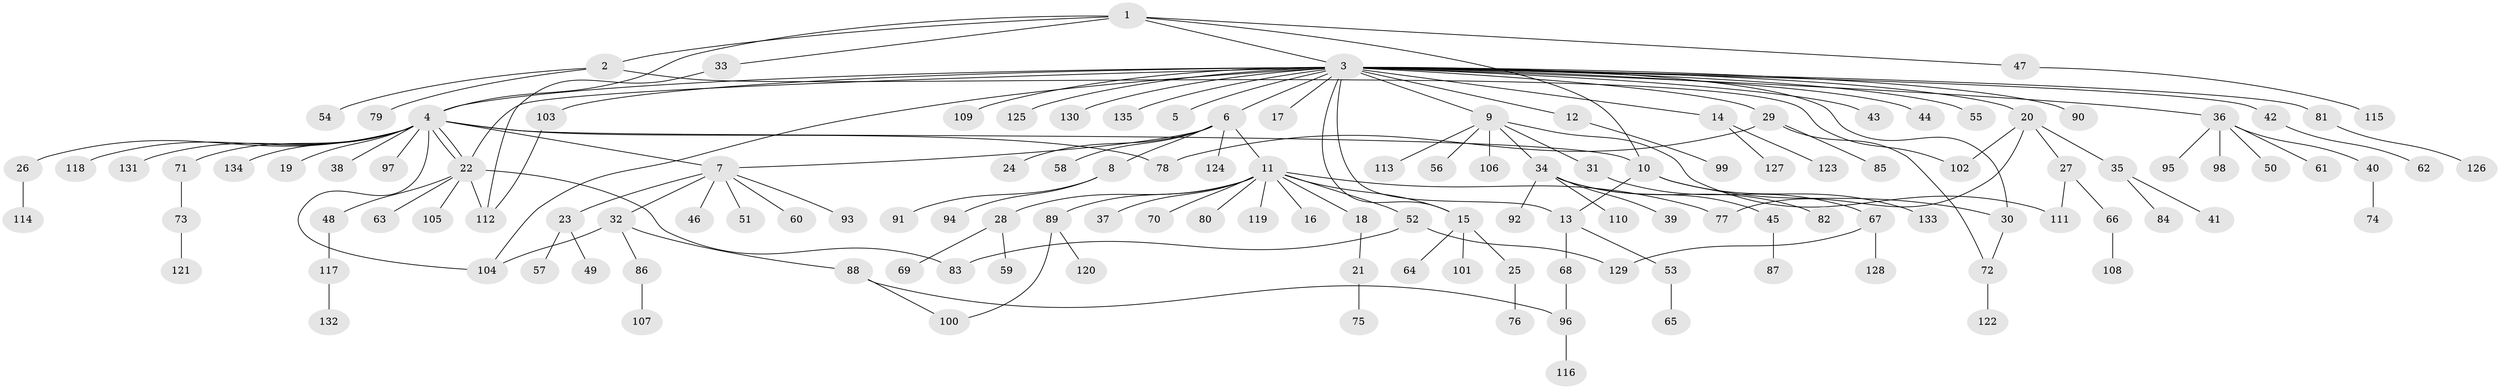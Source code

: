 // coarse degree distribution, {1: 0.5578947368421052, 14: 0.010526315789473684, 6: 0.042105263157894736, 3: 0.08421052631578947, 2: 0.2, 4: 0.042105263157894736, 7: 0.010526315789473684, 5: 0.031578947368421054, 11: 0.010526315789473684, 26: 0.010526315789473684}
// Generated by graph-tools (version 1.1) at 2025/36/03/04/25 23:36:44]
// undirected, 135 vertices, 155 edges
graph export_dot {
  node [color=gray90,style=filled];
  1;
  2;
  3;
  4;
  5;
  6;
  7;
  8;
  9;
  10;
  11;
  12;
  13;
  14;
  15;
  16;
  17;
  18;
  19;
  20;
  21;
  22;
  23;
  24;
  25;
  26;
  27;
  28;
  29;
  30;
  31;
  32;
  33;
  34;
  35;
  36;
  37;
  38;
  39;
  40;
  41;
  42;
  43;
  44;
  45;
  46;
  47;
  48;
  49;
  50;
  51;
  52;
  53;
  54;
  55;
  56;
  57;
  58;
  59;
  60;
  61;
  62;
  63;
  64;
  65;
  66;
  67;
  68;
  69;
  70;
  71;
  72;
  73;
  74;
  75;
  76;
  77;
  78;
  79;
  80;
  81;
  82;
  83;
  84;
  85;
  86;
  87;
  88;
  89;
  90;
  91;
  92;
  93;
  94;
  95;
  96;
  97;
  98;
  99;
  100;
  101;
  102;
  103;
  104;
  105;
  106;
  107;
  108;
  109;
  110;
  111;
  112;
  113;
  114;
  115;
  116;
  117;
  118;
  119;
  120;
  121;
  122;
  123;
  124;
  125;
  126;
  127;
  128;
  129;
  130;
  131;
  132;
  133;
  134;
  135;
  1 -- 2;
  1 -- 3;
  1 -- 4;
  1 -- 10;
  1 -- 33;
  1 -- 47;
  2 -- 54;
  2 -- 79;
  2 -- 102;
  3 -- 4;
  3 -- 5;
  3 -- 6;
  3 -- 9;
  3 -- 12;
  3 -- 13;
  3 -- 14;
  3 -- 15;
  3 -- 17;
  3 -- 20;
  3 -- 22;
  3 -- 29;
  3 -- 30;
  3 -- 36;
  3 -- 42;
  3 -- 43;
  3 -- 44;
  3 -- 55;
  3 -- 81;
  3 -- 90;
  3 -- 103;
  3 -- 104;
  3 -- 109;
  3 -- 125;
  3 -- 130;
  3 -- 135;
  4 -- 7;
  4 -- 10;
  4 -- 19;
  4 -- 22;
  4 -- 22;
  4 -- 26;
  4 -- 38;
  4 -- 71;
  4 -- 78;
  4 -- 97;
  4 -- 104;
  4 -- 118;
  4 -- 131;
  4 -- 134;
  6 -- 7;
  6 -- 8;
  6 -- 11;
  6 -- 24;
  6 -- 58;
  6 -- 124;
  7 -- 23;
  7 -- 32;
  7 -- 46;
  7 -- 51;
  7 -- 60;
  7 -- 93;
  8 -- 91;
  8 -- 94;
  9 -- 31;
  9 -- 34;
  9 -- 56;
  9 -- 106;
  9 -- 111;
  9 -- 113;
  10 -- 13;
  10 -- 30;
  10 -- 133;
  11 -- 15;
  11 -- 16;
  11 -- 18;
  11 -- 28;
  11 -- 37;
  11 -- 52;
  11 -- 70;
  11 -- 77;
  11 -- 80;
  11 -- 89;
  11 -- 119;
  12 -- 99;
  13 -- 53;
  13 -- 68;
  14 -- 123;
  14 -- 127;
  15 -- 25;
  15 -- 64;
  15 -- 101;
  18 -- 21;
  20 -- 27;
  20 -- 35;
  20 -- 77;
  20 -- 102;
  21 -- 75;
  22 -- 48;
  22 -- 63;
  22 -- 83;
  22 -- 105;
  22 -- 112;
  23 -- 49;
  23 -- 57;
  25 -- 76;
  26 -- 114;
  27 -- 66;
  27 -- 111;
  28 -- 59;
  28 -- 69;
  29 -- 72;
  29 -- 78;
  29 -- 85;
  30 -- 72;
  31 -- 67;
  32 -- 86;
  32 -- 88;
  32 -- 104;
  33 -- 112;
  34 -- 39;
  34 -- 45;
  34 -- 82;
  34 -- 92;
  34 -- 110;
  35 -- 41;
  35 -- 84;
  36 -- 40;
  36 -- 50;
  36 -- 61;
  36 -- 95;
  36 -- 98;
  40 -- 74;
  42 -- 62;
  45 -- 87;
  47 -- 115;
  48 -- 117;
  52 -- 83;
  52 -- 129;
  53 -- 65;
  66 -- 108;
  67 -- 128;
  67 -- 129;
  68 -- 96;
  71 -- 73;
  72 -- 122;
  73 -- 121;
  81 -- 126;
  86 -- 107;
  88 -- 96;
  88 -- 100;
  89 -- 100;
  89 -- 120;
  96 -- 116;
  103 -- 112;
  117 -- 132;
}
